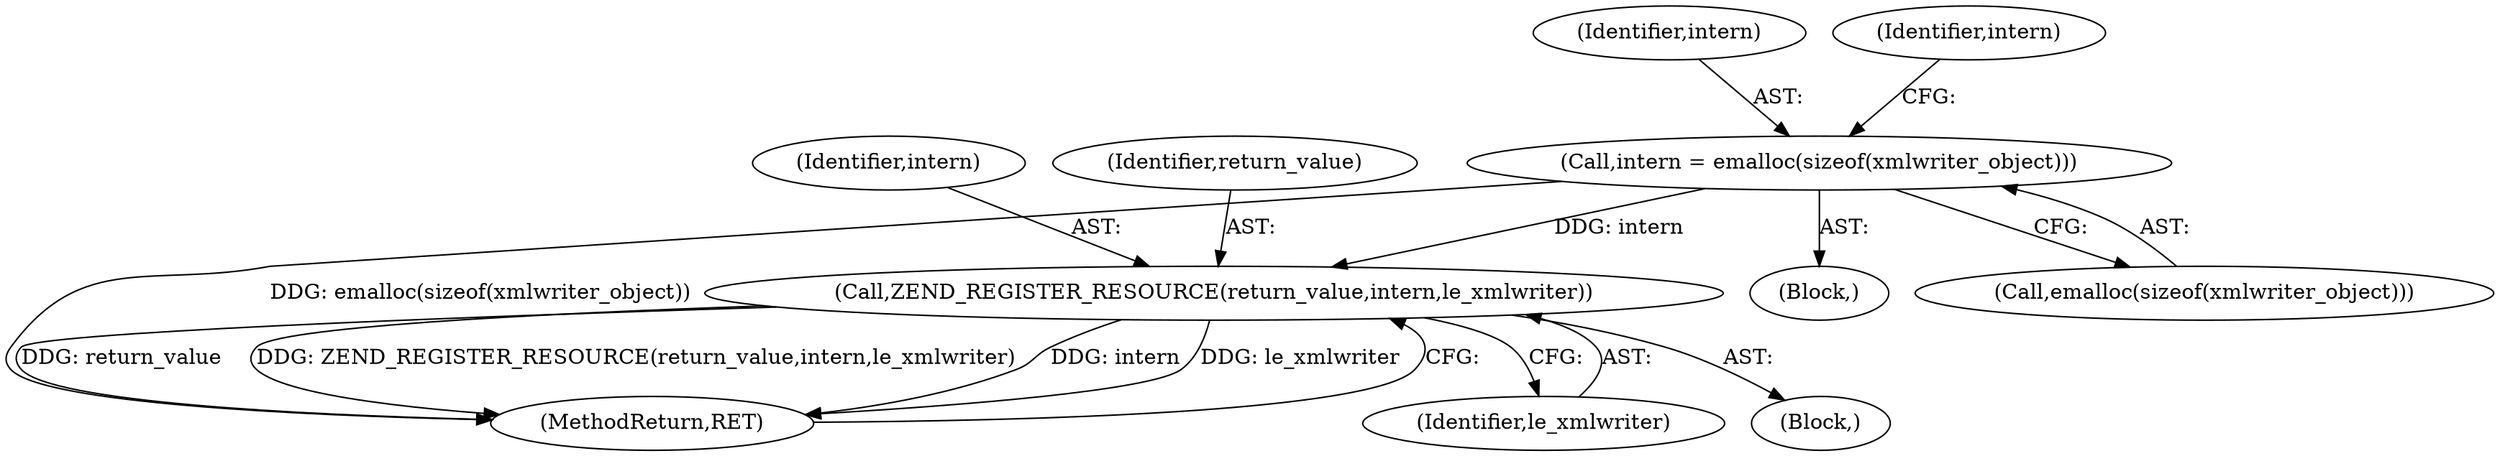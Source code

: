 digraph "0_php_4435b9142ff9813845d5c97ab29a5d637bedb257_8@API" {
"1000168" [label="(Call,intern = emalloc(sizeof(xmlwriter_object)))"];
"1000189" [label="(Call,ZEND_REGISTER_RESOURCE(return_value,intern,le_xmlwriter))"];
"1000169" [label="(Identifier,intern)"];
"1000189" [label="(Call,ZEND_REGISTER_RESOURCE(return_value,intern,le_xmlwriter))"];
"1000104" [label="(Block,)"];
"1000193" [label="(MethodReturn,RET)"];
"1000192" [label="(Identifier,le_xmlwriter)"];
"1000170" [label="(Call,emalloc(sizeof(xmlwriter_object)))"];
"1000191" [label="(Identifier,intern)"];
"1000168" [label="(Call,intern = emalloc(sizeof(xmlwriter_object)))"];
"1000190" [label="(Identifier,return_value)"];
"1000188" [label="(Block,)"];
"1000175" [label="(Identifier,intern)"];
"1000168" -> "1000104"  [label="AST: "];
"1000168" -> "1000170"  [label="CFG: "];
"1000169" -> "1000168"  [label="AST: "];
"1000170" -> "1000168"  [label="AST: "];
"1000175" -> "1000168"  [label="CFG: "];
"1000168" -> "1000193"  [label="DDG: emalloc(sizeof(xmlwriter_object))"];
"1000168" -> "1000189"  [label="DDG: intern"];
"1000189" -> "1000188"  [label="AST: "];
"1000189" -> "1000192"  [label="CFG: "];
"1000190" -> "1000189"  [label="AST: "];
"1000191" -> "1000189"  [label="AST: "];
"1000192" -> "1000189"  [label="AST: "];
"1000193" -> "1000189"  [label="CFG: "];
"1000189" -> "1000193"  [label="DDG: return_value"];
"1000189" -> "1000193"  [label="DDG: ZEND_REGISTER_RESOURCE(return_value,intern,le_xmlwriter)"];
"1000189" -> "1000193"  [label="DDG: intern"];
"1000189" -> "1000193"  [label="DDG: le_xmlwriter"];
}
